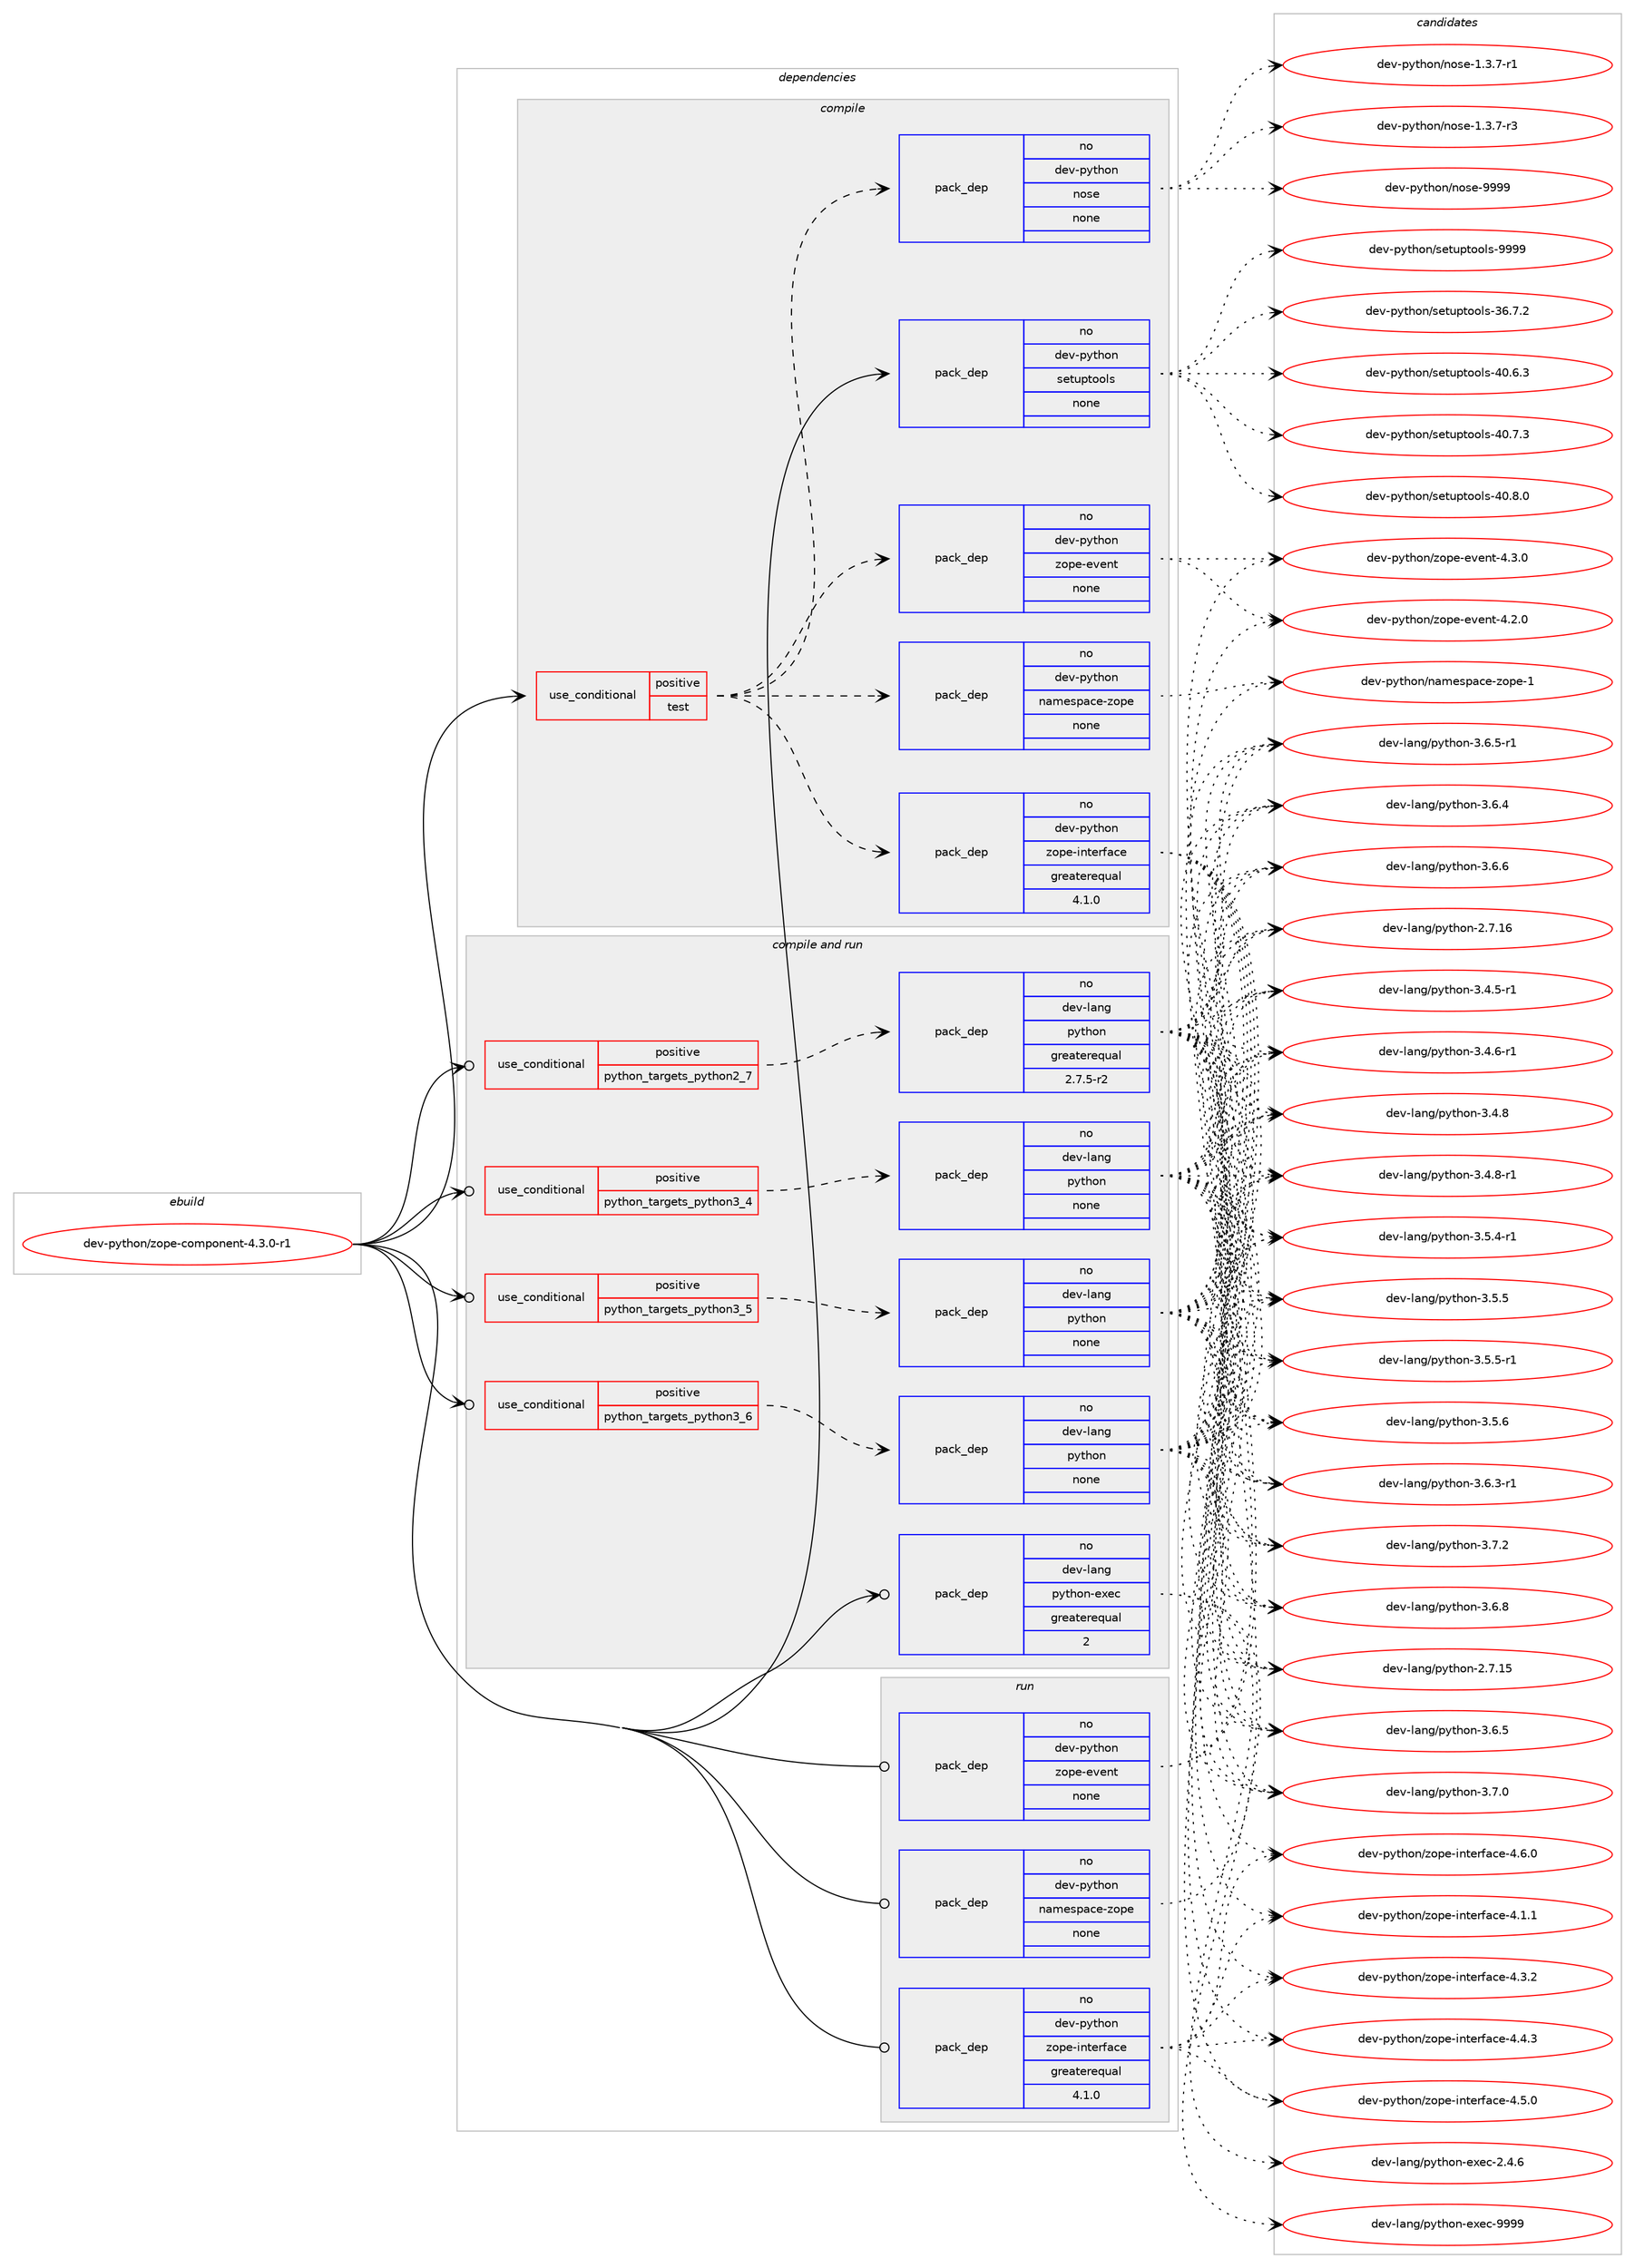 digraph prolog {

# *************
# Graph options
# *************

newrank=true;
concentrate=true;
compound=true;
graph [rankdir=LR,fontname=Helvetica,fontsize=10,ranksep=1.5];#, ranksep=2.5, nodesep=0.2];
edge  [arrowhead=vee];
node  [fontname=Helvetica,fontsize=10];

# **********
# The ebuild
# **********

subgraph cluster_leftcol {
color=gray;
rank=same;
label=<<i>ebuild</i>>;
id [label="dev-python/zope-component-4.3.0-r1", color=red, width=4, href="../dev-python/zope-component-4.3.0-r1.svg"];
}

# ****************
# The dependencies
# ****************

subgraph cluster_midcol {
color=gray;
label=<<i>dependencies</i>>;
subgraph cluster_compile {
fillcolor="#eeeeee";
style=filled;
label=<<i>compile</i>>;
subgraph cond387274 {
dependency1449253 [label=<<TABLE BORDER="0" CELLBORDER="1" CELLSPACING="0" CELLPADDING="4"><TR><TD ROWSPAN="3" CELLPADDING="10">use_conditional</TD></TR><TR><TD>positive</TD></TR><TR><TD>test</TD></TR></TABLE>>, shape=none, color=red];
subgraph pack1038606 {
dependency1449254 [label=<<TABLE BORDER="0" CELLBORDER="1" CELLSPACING="0" CELLPADDING="4" WIDTH="220"><TR><TD ROWSPAN="6" CELLPADDING="30">pack_dep</TD></TR><TR><TD WIDTH="110">no</TD></TR><TR><TD>dev-python</TD></TR><TR><TD>namespace-zope</TD></TR><TR><TD>none</TD></TR><TR><TD></TD></TR></TABLE>>, shape=none, color=blue];
}
dependency1449253:e -> dependency1449254:w [weight=20,style="dashed",arrowhead="vee"];
subgraph pack1038607 {
dependency1449255 [label=<<TABLE BORDER="0" CELLBORDER="1" CELLSPACING="0" CELLPADDING="4" WIDTH="220"><TR><TD ROWSPAN="6" CELLPADDING="30">pack_dep</TD></TR><TR><TD WIDTH="110">no</TD></TR><TR><TD>dev-python</TD></TR><TR><TD>zope-event</TD></TR><TR><TD>none</TD></TR><TR><TD></TD></TR></TABLE>>, shape=none, color=blue];
}
dependency1449253:e -> dependency1449255:w [weight=20,style="dashed",arrowhead="vee"];
subgraph pack1038608 {
dependency1449256 [label=<<TABLE BORDER="0" CELLBORDER="1" CELLSPACING="0" CELLPADDING="4" WIDTH="220"><TR><TD ROWSPAN="6" CELLPADDING="30">pack_dep</TD></TR><TR><TD WIDTH="110">no</TD></TR><TR><TD>dev-python</TD></TR><TR><TD>zope-interface</TD></TR><TR><TD>greaterequal</TD></TR><TR><TD>4.1.0</TD></TR></TABLE>>, shape=none, color=blue];
}
dependency1449253:e -> dependency1449256:w [weight=20,style="dashed",arrowhead="vee"];
subgraph pack1038609 {
dependency1449257 [label=<<TABLE BORDER="0" CELLBORDER="1" CELLSPACING="0" CELLPADDING="4" WIDTH="220"><TR><TD ROWSPAN="6" CELLPADDING="30">pack_dep</TD></TR><TR><TD WIDTH="110">no</TD></TR><TR><TD>dev-python</TD></TR><TR><TD>nose</TD></TR><TR><TD>none</TD></TR><TR><TD></TD></TR></TABLE>>, shape=none, color=blue];
}
dependency1449253:e -> dependency1449257:w [weight=20,style="dashed",arrowhead="vee"];
}
id:e -> dependency1449253:w [weight=20,style="solid",arrowhead="vee"];
subgraph pack1038610 {
dependency1449258 [label=<<TABLE BORDER="0" CELLBORDER="1" CELLSPACING="0" CELLPADDING="4" WIDTH="220"><TR><TD ROWSPAN="6" CELLPADDING="30">pack_dep</TD></TR><TR><TD WIDTH="110">no</TD></TR><TR><TD>dev-python</TD></TR><TR><TD>setuptools</TD></TR><TR><TD>none</TD></TR><TR><TD></TD></TR></TABLE>>, shape=none, color=blue];
}
id:e -> dependency1449258:w [weight=20,style="solid",arrowhead="vee"];
}
subgraph cluster_compileandrun {
fillcolor="#eeeeee";
style=filled;
label=<<i>compile and run</i>>;
subgraph cond387275 {
dependency1449259 [label=<<TABLE BORDER="0" CELLBORDER="1" CELLSPACING="0" CELLPADDING="4"><TR><TD ROWSPAN="3" CELLPADDING="10">use_conditional</TD></TR><TR><TD>positive</TD></TR><TR><TD>python_targets_python2_7</TD></TR></TABLE>>, shape=none, color=red];
subgraph pack1038611 {
dependency1449260 [label=<<TABLE BORDER="0" CELLBORDER="1" CELLSPACING="0" CELLPADDING="4" WIDTH="220"><TR><TD ROWSPAN="6" CELLPADDING="30">pack_dep</TD></TR><TR><TD WIDTH="110">no</TD></TR><TR><TD>dev-lang</TD></TR><TR><TD>python</TD></TR><TR><TD>greaterequal</TD></TR><TR><TD>2.7.5-r2</TD></TR></TABLE>>, shape=none, color=blue];
}
dependency1449259:e -> dependency1449260:w [weight=20,style="dashed",arrowhead="vee"];
}
id:e -> dependency1449259:w [weight=20,style="solid",arrowhead="odotvee"];
subgraph cond387276 {
dependency1449261 [label=<<TABLE BORDER="0" CELLBORDER="1" CELLSPACING="0" CELLPADDING="4"><TR><TD ROWSPAN="3" CELLPADDING="10">use_conditional</TD></TR><TR><TD>positive</TD></TR><TR><TD>python_targets_python3_4</TD></TR></TABLE>>, shape=none, color=red];
subgraph pack1038612 {
dependency1449262 [label=<<TABLE BORDER="0" CELLBORDER="1" CELLSPACING="0" CELLPADDING="4" WIDTH="220"><TR><TD ROWSPAN="6" CELLPADDING="30">pack_dep</TD></TR><TR><TD WIDTH="110">no</TD></TR><TR><TD>dev-lang</TD></TR><TR><TD>python</TD></TR><TR><TD>none</TD></TR><TR><TD></TD></TR></TABLE>>, shape=none, color=blue];
}
dependency1449261:e -> dependency1449262:w [weight=20,style="dashed",arrowhead="vee"];
}
id:e -> dependency1449261:w [weight=20,style="solid",arrowhead="odotvee"];
subgraph cond387277 {
dependency1449263 [label=<<TABLE BORDER="0" CELLBORDER="1" CELLSPACING="0" CELLPADDING="4"><TR><TD ROWSPAN="3" CELLPADDING="10">use_conditional</TD></TR><TR><TD>positive</TD></TR><TR><TD>python_targets_python3_5</TD></TR></TABLE>>, shape=none, color=red];
subgraph pack1038613 {
dependency1449264 [label=<<TABLE BORDER="0" CELLBORDER="1" CELLSPACING="0" CELLPADDING="4" WIDTH="220"><TR><TD ROWSPAN="6" CELLPADDING="30">pack_dep</TD></TR><TR><TD WIDTH="110">no</TD></TR><TR><TD>dev-lang</TD></TR><TR><TD>python</TD></TR><TR><TD>none</TD></TR><TR><TD></TD></TR></TABLE>>, shape=none, color=blue];
}
dependency1449263:e -> dependency1449264:w [weight=20,style="dashed",arrowhead="vee"];
}
id:e -> dependency1449263:w [weight=20,style="solid",arrowhead="odotvee"];
subgraph cond387278 {
dependency1449265 [label=<<TABLE BORDER="0" CELLBORDER="1" CELLSPACING="0" CELLPADDING="4"><TR><TD ROWSPAN="3" CELLPADDING="10">use_conditional</TD></TR><TR><TD>positive</TD></TR><TR><TD>python_targets_python3_6</TD></TR></TABLE>>, shape=none, color=red];
subgraph pack1038614 {
dependency1449266 [label=<<TABLE BORDER="0" CELLBORDER="1" CELLSPACING="0" CELLPADDING="4" WIDTH="220"><TR><TD ROWSPAN="6" CELLPADDING="30">pack_dep</TD></TR><TR><TD WIDTH="110">no</TD></TR><TR><TD>dev-lang</TD></TR><TR><TD>python</TD></TR><TR><TD>none</TD></TR><TR><TD></TD></TR></TABLE>>, shape=none, color=blue];
}
dependency1449265:e -> dependency1449266:w [weight=20,style="dashed",arrowhead="vee"];
}
id:e -> dependency1449265:w [weight=20,style="solid",arrowhead="odotvee"];
subgraph pack1038615 {
dependency1449267 [label=<<TABLE BORDER="0" CELLBORDER="1" CELLSPACING="0" CELLPADDING="4" WIDTH="220"><TR><TD ROWSPAN="6" CELLPADDING="30">pack_dep</TD></TR><TR><TD WIDTH="110">no</TD></TR><TR><TD>dev-lang</TD></TR><TR><TD>python-exec</TD></TR><TR><TD>greaterequal</TD></TR><TR><TD>2</TD></TR></TABLE>>, shape=none, color=blue];
}
id:e -> dependency1449267:w [weight=20,style="solid",arrowhead="odotvee"];
}
subgraph cluster_run {
fillcolor="#eeeeee";
style=filled;
label=<<i>run</i>>;
subgraph pack1038616 {
dependency1449268 [label=<<TABLE BORDER="0" CELLBORDER="1" CELLSPACING="0" CELLPADDING="4" WIDTH="220"><TR><TD ROWSPAN="6" CELLPADDING="30">pack_dep</TD></TR><TR><TD WIDTH="110">no</TD></TR><TR><TD>dev-python</TD></TR><TR><TD>namespace-zope</TD></TR><TR><TD>none</TD></TR><TR><TD></TD></TR></TABLE>>, shape=none, color=blue];
}
id:e -> dependency1449268:w [weight=20,style="solid",arrowhead="odot"];
subgraph pack1038617 {
dependency1449269 [label=<<TABLE BORDER="0" CELLBORDER="1" CELLSPACING="0" CELLPADDING="4" WIDTH="220"><TR><TD ROWSPAN="6" CELLPADDING="30">pack_dep</TD></TR><TR><TD WIDTH="110">no</TD></TR><TR><TD>dev-python</TD></TR><TR><TD>zope-event</TD></TR><TR><TD>none</TD></TR><TR><TD></TD></TR></TABLE>>, shape=none, color=blue];
}
id:e -> dependency1449269:w [weight=20,style="solid",arrowhead="odot"];
subgraph pack1038618 {
dependency1449270 [label=<<TABLE BORDER="0" CELLBORDER="1" CELLSPACING="0" CELLPADDING="4" WIDTH="220"><TR><TD ROWSPAN="6" CELLPADDING="30">pack_dep</TD></TR><TR><TD WIDTH="110">no</TD></TR><TR><TD>dev-python</TD></TR><TR><TD>zope-interface</TD></TR><TR><TD>greaterequal</TD></TR><TR><TD>4.1.0</TD></TR></TABLE>>, shape=none, color=blue];
}
id:e -> dependency1449270:w [weight=20,style="solid",arrowhead="odot"];
}
}

# **************
# The candidates
# **************

subgraph cluster_choices {
rank=same;
color=gray;
label=<<i>candidates</i>>;

subgraph choice1038606 {
color=black;
nodesep=1;
choice1001011184511212111610411111047110971091011151129799101451221111121014549 [label="dev-python/namespace-zope-1", color=red, width=4,href="../dev-python/namespace-zope-1.svg"];
dependency1449254:e -> choice1001011184511212111610411111047110971091011151129799101451221111121014549:w [style=dotted,weight="100"];
}
subgraph choice1038607 {
color=black;
nodesep=1;
choice100101118451121211161041111104712211111210145101118101110116455246504648 [label="dev-python/zope-event-4.2.0", color=red, width=4,href="../dev-python/zope-event-4.2.0.svg"];
choice100101118451121211161041111104712211111210145101118101110116455246514648 [label="dev-python/zope-event-4.3.0", color=red, width=4,href="../dev-python/zope-event-4.3.0.svg"];
dependency1449255:e -> choice100101118451121211161041111104712211111210145101118101110116455246504648:w [style=dotted,weight="100"];
dependency1449255:e -> choice100101118451121211161041111104712211111210145101118101110116455246514648:w [style=dotted,weight="100"];
}
subgraph choice1038608 {
color=black;
nodesep=1;
choice1001011184511212111610411111047122111112101451051101161011141029799101455246494649 [label="dev-python/zope-interface-4.1.1", color=red, width=4,href="../dev-python/zope-interface-4.1.1.svg"];
choice1001011184511212111610411111047122111112101451051101161011141029799101455246514650 [label="dev-python/zope-interface-4.3.2", color=red, width=4,href="../dev-python/zope-interface-4.3.2.svg"];
choice1001011184511212111610411111047122111112101451051101161011141029799101455246524651 [label="dev-python/zope-interface-4.4.3", color=red, width=4,href="../dev-python/zope-interface-4.4.3.svg"];
choice1001011184511212111610411111047122111112101451051101161011141029799101455246534648 [label="dev-python/zope-interface-4.5.0", color=red, width=4,href="../dev-python/zope-interface-4.5.0.svg"];
choice1001011184511212111610411111047122111112101451051101161011141029799101455246544648 [label="dev-python/zope-interface-4.6.0", color=red, width=4,href="../dev-python/zope-interface-4.6.0.svg"];
dependency1449256:e -> choice1001011184511212111610411111047122111112101451051101161011141029799101455246494649:w [style=dotted,weight="100"];
dependency1449256:e -> choice1001011184511212111610411111047122111112101451051101161011141029799101455246514650:w [style=dotted,weight="100"];
dependency1449256:e -> choice1001011184511212111610411111047122111112101451051101161011141029799101455246524651:w [style=dotted,weight="100"];
dependency1449256:e -> choice1001011184511212111610411111047122111112101451051101161011141029799101455246534648:w [style=dotted,weight="100"];
dependency1449256:e -> choice1001011184511212111610411111047122111112101451051101161011141029799101455246544648:w [style=dotted,weight="100"];
}
subgraph choice1038609 {
color=black;
nodesep=1;
choice10010111845112121116104111110471101111151014549465146554511449 [label="dev-python/nose-1.3.7-r1", color=red, width=4,href="../dev-python/nose-1.3.7-r1.svg"];
choice10010111845112121116104111110471101111151014549465146554511451 [label="dev-python/nose-1.3.7-r3", color=red, width=4,href="../dev-python/nose-1.3.7-r3.svg"];
choice10010111845112121116104111110471101111151014557575757 [label="dev-python/nose-9999", color=red, width=4,href="../dev-python/nose-9999.svg"];
dependency1449257:e -> choice10010111845112121116104111110471101111151014549465146554511449:w [style=dotted,weight="100"];
dependency1449257:e -> choice10010111845112121116104111110471101111151014549465146554511451:w [style=dotted,weight="100"];
dependency1449257:e -> choice10010111845112121116104111110471101111151014557575757:w [style=dotted,weight="100"];
}
subgraph choice1038610 {
color=black;
nodesep=1;
choice100101118451121211161041111104711510111611711211611111110811545515446554650 [label="dev-python/setuptools-36.7.2", color=red, width=4,href="../dev-python/setuptools-36.7.2.svg"];
choice100101118451121211161041111104711510111611711211611111110811545524846544651 [label="dev-python/setuptools-40.6.3", color=red, width=4,href="../dev-python/setuptools-40.6.3.svg"];
choice100101118451121211161041111104711510111611711211611111110811545524846554651 [label="dev-python/setuptools-40.7.3", color=red, width=4,href="../dev-python/setuptools-40.7.3.svg"];
choice100101118451121211161041111104711510111611711211611111110811545524846564648 [label="dev-python/setuptools-40.8.0", color=red, width=4,href="../dev-python/setuptools-40.8.0.svg"];
choice10010111845112121116104111110471151011161171121161111111081154557575757 [label="dev-python/setuptools-9999", color=red, width=4,href="../dev-python/setuptools-9999.svg"];
dependency1449258:e -> choice100101118451121211161041111104711510111611711211611111110811545515446554650:w [style=dotted,weight="100"];
dependency1449258:e -> choice100101118451121211161041111104711510111611711211611111110811545524846544651:w [style=dotted,weight="100"];
dependency1449258:e -> choice100101118451121211161041111104711510111611711211611111110811545524846554651:w [style=dotted,weight="100"];
dependency1449258:e -> choice100101118451121211161041111104711510111611711211611111110811545524846564648:w [style=dotted,weight="100"];
dependency1449258:e -> choice10010111845112121116104111110471151011161171121161111111081154557575757:w [style=dotted,weight="100"];
}
subgraph choice1038611 {
color=black;
nodesep=1;
choice10010111845108971101034711212111610411111045504655464953 [label="dev-lang/python-2.7.15", color=red, width=4,href="../dev-lang/python-2.7.15.svg"];
choice10010111845108971101034711212111610411111045504655464954 [label="dev-lang/python-2.7.16", color=red, width=4,href="../dev-lang/python-2.7.16.svg"];
choice1001011184510897110103471121211161041111104551465246534511449 [label="dev-lang/python-3.4.5-r1", color=red, width=4,href="../dev-lang/python-3.4.5-r1.svg"];
choice1001011184510897110103471121211161041111104551465246544511449 [label="dev-lang/python-3.4.6-r1", color=red, width=4,href="../dev-lang/python-3.4.6-r1.svg"];
choice100101118451089711010347112121116104111110455146524656 [label="dev-lang/python-3.4.8", color=red, width=4,href="../dev-lang/python-3.4.8.svg"];
choice1001011184510897110103471121211161041111104551465246564511449 [label="dev-lang/python-3.4.8-r1", color=red, width=4,href="../dev-lang/python-3.4.8-r1.svg"];
choice1001011184510897110103471121211161041111104551465346524511449 [label="dev-lang/python-3.5.4-r1", color=red, width=4,href="../dev-lang/python-3.5.4-r1.svg"];
choice100101118451089711010347112121116104111110455146534653 [label="dev-lang/python-3.5.5", color=red, width=4,href="../dev-lang/python-3.5.5.svg"];
choice1001011184510897110103471121211161041111104551465346534511449 [label="dev-lang/python-3.5.5-r1", color=red, width=4,href="../dev-lang/python-3.5.5-r1.svg"];
choice100101118451089711010347112121116104111110455146534654 [label="dev-lang/python-3.5.6", color=red, width=4,href="../dev-lang/python-3.5.6.svg"];
choice1001011184510897110103471121211161041111104551465446514511449 [label="dev-lang/python-3.6.3-r1", color=red, width=4,href="../dev-lang/python-3.6.3-r1.svg"];
choice100101118451089711010347112121116104111110455146544652 [label="dev-lang/python-3.6.4", color=red, width=4,href="../dev-lang/python-3.6.4.svg"];
choice100101118451089711010347112121116104111110455146544653 [label="dev-lang/python-3.6.5", color=red, width=4,href="../dev-lang/python-3.6.5.svg"];
choice1001011184510897110103471121211161041111104551465446534511449 [label="dev-lang/python-3.6.5-r1", color=red, width=4,href="../dev-lang/python-3.6.5-r1.svg"];
choice100101118451089711010347112121116104111110455146544654 [label="dev-lang/python-3.6.6", color=red, width=4,href="../dev-lang/python-3.6.6.svg"];
choice100101118451089711010347112121116104111110455146544656 [label="dev-lang/python-3.6.8", color=red, width=4,href="../dev-lang/python-3.6.8.svg"];
choice100101118451089711010347112121116104111110455146554648 [label="dev-lang/python-3.7.0", color=red, width=4,href="../dev-lang/python-3.7.0.svg"];
choice100101118451089711010347112121116104111110455146554650 [label="dev-lang/python-3.7.2", color=red, width=4,href="../dev-lang/python-3.7.2.svg"];
dependency1449260:e -> choice10010111845108971101034711212111610411111045504655464953:w [style=dotted,weight="100"];
dependency1449260:e -> choice10010111845108971101034711212111610411111045504655464954:w [style=dotted,weight="100"];
dependency1449260:e -> choice1001011184510897110103471121211161041111104551465246534511449:w [style=dotted,weight="100"];
dependency1449260:e -> choice1001011184510897110103471121211161041111104551465246544511449:w [style=dotted,weight="100"];
dependency1449260:e -> choice100101118451089711010347112121116104111110455146524656:w [style=dotted,weight="100"];
dependency1449260:e -> choice1001011184510897110103471121211161041111104551465246564511449:w [style=dotted,weight="100"];
dependency1449260:e -> choice1001011184510897110103471121211161041111104551465346524511449:w [style=dotted,weight="100"];
dependency1449260:e -> choice100101118451089711010347112121116104111110455146534653:w [style=dotted,weight="100"];
dependency1449260:e -> choice1001011184510897110103471121211161041111104551465346534511449:w [style=dotted,weight="100"];
dependency1449260:e -> choice100101118451089711010347112121116104111110455146534654:w [style=dotted,weight="100"];
dependency1449260:e -> choice1001011184510897110103471121211161041111104551465446514511449:w [style=dotted,weight="100"];
dependency1449260:e -> choice100101118451089711010347112121116104111110455146544652:w [style=dotted,weight="100"];
dependency1449260:e -> choice100101118451089711010347112121116104111110455146544653:w [style=dotted,weight="100"];
dependency1449260:e -> choice1001011184510897110103471121211161041111104551465446534511449:w [style=dotted,weight="100"];
dependency1449260:e -> choice100101118451089711010347112121116104111110455146544654:w [style=dotted,weight="100"];
dependency1449260:e -> choice100101118451089711010347112121116104111110455146544656:w [style=dotted,weight="100"];
dependency1449260:e -> choice100101118451089711010347112121116104111110455146554648:w [style=dotted,weight="100"];
dependency1449260:e -> choice100101118451089711010347112121116104111110455146554650:w [style=dotted,weight="100"];
}
subgraph choice1038612 {
color=black;
nodesep=1;
choice10010111845108971101034711212111610411111045504655464953 [label="dev-lang/python-2.7.15", color=red, width=4,href="../dev-lang/python-2.7.15.svg"];
choice10010111845108971101034711212111610411111045504655464954 [label="dev-lang/python-2.7.16", color=red, width=4,href="../dev-lang/python-2.7.16.svg"];
choice1001011184510897110103471121211161041111104551465246534511449 [label="dev-lang/python-3.4.5-r1", color=red, width=4,href="../dev-lang/python-3.4.5-r1.svg"];
choice1001011184510897110103471121211161041111104551465246544511449 [label="dev-lang/python-3.4.6-r1", color=red, width=4,href="../dev-lang/python-3.4.6-r1.svg"];
choice100101118451089711010347112121116104111110455146524656 [label="dev-lang/python-3.4.8", color=red, width=4,href="../dev-lang/python-3.4.8.svg"];
choice1001011184510897110103471121211161041111104551465246564511449 [label="dev-lang/python-3.4.8-r1", color=red, width=4,href="../dev-lang/python-3.4.8-r1.svg"];
choice1001011184510897110103471121211161041111104551465346524511449 [label="dev-lang/python-3.5.4-r1", color=red, width=4,href="../dev-lang/python-3.5.4-r1.svg"];
choice100101118451089711010347112121116104111110455146534653 [label="dev-lang/python-3.5.5", color=red, width=4,href="../dev-lang/python-3.5.5.svg"];
choice1001011184510897110103471121211161041111104551465346534511449 [label="dev-lang/python-3.5.5-r1", color=red, width=4,href="../dev-lang/python-3.5.5-r1.svg"];
choice100101118451089711010347112121116104111110455146534654 [label="dev-lang/python-3.5.6", color=red, width=4,href="../dev-lang/python-3.5.6.svg"];
choice1001011184510897110103471121211161041111104551465446514511449 [label="dev-lang/python-3.6.3-r1", color=red, width=4,href="../dev-lang/python-3.6.3-r1.svg"];
choice100101118451089711010347112121116104111110455146544652 [label="dev-lang/python-3.6.4", color=red, width=4,href="../dev-lang/python-3.6.4.svg"];
choice100101118451089711010347112121116104111110455146544653 [label="dev-lang/python-3.6.5", color=red, width=4,href="../dev-lang/python-3.6.5.svg"];
choice1001011184510897110103471121211161041111104551465446534511449 [label="dev-lang/python-3.6.5-r1", color=red, width=4,href="../dev-lang/python-3.6.5-r1.svg"];
choice100101118451089711010347112121116104111110455146544654 [label="dev-lang/python-3.6.6", color=red, width=4,href="../dev-lang/python-3.6.6.svg"];
choice100101118451089711010347112121116104111110455146544656 [label="dev-lang/python-3.6.8", color=red, width=4,href="../dev-lang/python-3.6.8.svg"];
choice100101118451089711010347112121116104111110455146554648 [label="dev-lang/python-3.7.0", color=red, width=4,href="../dev-lang/python-3.7.0.svg"];
choice100101118451089711010347112121116104111110455146554650 [label="dev-lang/python-3.7.2", color=red, width=4,href="../dev-lang/python-3.7.2.svg"];
dependency1449262:e -> choice10010111845108971101034711212111610411111045504655464953:w [style=dotted,weight="100"];
dependency1449262:e -> choice10010111845108971101034711212111610411111045504655464954:w [style=dotted,weight="100"];
dependency1449262:e -> choice1001011184510897110103471121211161041111104551465246534511449:w [style=dotted,weight="100"];
dependency1449262:e -> choice1001011184510897110103471121211161041111104551465246544511449:w [style=dotted,weight="100"];
dependency1449262:e -> choice100101118451089711010347112121116104111110455146524656:w [style=dotted,weight="100"];
dependency1449262:e -> choice1001011184510897110103471121211161041111104551465246564511449:w [style=dotted,weight="100"];
dependency1449262:e -> choice1001011184510897110103471121211161041111104551465346524511449:w [style=dotted,weight="100"];
dependency1449262:e -> choice100101118451089711010347112121116104111110455146534653:w [style=dotted,weight="100"];
dependency1449262:e -> choice1001011184510897110103471121211161041111104551465346534511449:w [style=dotted,weight="100"];
dependency1449262:e -> choice100101118451089711010347112121116104111110455146534654:w [style=dotted,weight="100"];
dependency1449262:e -> choice1001011184510897110103471121211161041111104551465446514511449:w [style=dotted,weight="100"];
dependency1449262:e -> choice100101118451089711010347112121116104111110455146544652:w [style=dotted,weight="100"];
dependency1449262:e -> choice100101118451089711010347112121116104111110455146544653:w [style=dotted,weight="100"];
dependency1449262:e -> choice1001011184510897110103471121211161041111104551465446534511449:w [style=dotted,weight="100"];
dependency1449262:e -> choice100101118451089711010347112121116104111110455146544654:w [style=dotted,weight="100"];
dependency1449262:e -> choice100101118451089711010347112121116104111110455146544656:w [style=dotted,weight="100"];
dependency1449262:e -> choice100101118451089711010347112121116104111110455146554648:w [style=dotted,weight="100"];
dependency1449262:e -> choice100101118451089711010347112121116104111110455146554650:w [style=dotted,weight="100"];
}
subgraph choice1038613 {
color=black;
nodesep=1;
choice10010111845108971101034711212111610411111045504655464953 [label="dev-lang/python-2.7.15", color=red, width=4,href="../dev-lang/python-2.7.15.svg"];
choice10010111845108971101034711212111610411111045504655464954 [label="dev-lang/python-2.7.16", color=red, width=4,href="../dev-lang/python-2.7.16.svg"];
choice1001011184510897110103471121211161041111104551465246534511449 [label="dev-lang/python-3.4.5-r1", color=red, width=4,href="../dev-lang/python-3.4.5-r1.svg"];
choice1001011184510897110103471121211161041111104551465246544511449 [label="dev-lang/python-3.4.6-r1", color=red, width=4,href="../dev-lang/python-3.4.6-r1.svg"];
choice100101118451089711010347112121116104111110455146524656 [label="dev-lang/python-3.4.8", color=red, width=4,href="../dev-lang/python-3.4.8.svg"];
choice1001011184510897110103471121211161041111104551465246564511449 [label="dev-lang/python-3.4.8-r1", color=red, width=4,href="../dev-lang/python-3.4.8-r1.svg"];
choice1001011184510897110103471121211161041111104551465346524511449 [label="dev-lang/python-3.5.4-r1", color=red, width=4,href="../dev-lang/python-3.5.4-r1.svg"];
choice100101118451089711010347112121116104111110455146534653 [label="dev-lang/python-3.5.5", color=red, width=4,href="../dev-lang/python-3.5.5.svg"];
choice1001011184510897110103471121211161041111104551465346534511449 [label="dev-lang/python-3.5.5-r1", color=red, width=4,href="../dev-lang/python-3.5.5-r1.svg"];
choice100101118451089711010347112121116104111110455146534654 [label="dev-lang/python-3.5.6", color=red, width=4,href="../dev-lang/python-3.5.6.svg"];
choice1001011184510897110103471121211161041111104551465446514511449 [label="dev-lang/python-3.6.3-r1", color=red, width=4,href="../dev-lang/python-3.6.3-r1.svg"];
choice100101118451089711010347112121116104111110455146544652 [label="dev-lang/python-3.6.4", color=red, width=4,href="../dev-lang/python-3.6.4.svg"];
choice100101118451089711010347112121116104111110455146544653 [label="dev-lang/python-3.6.5", color=red, width=4,href="../dev-lang/python-3.6.5.svg"];
choice1001011184510897110103471121211161041111104551465446534511449 [label="dev-lang/python-3.6.5-r1", color=red, width=4,href="../dev-lang/python-3.6.5-r1.svg"];
choice100101118451089711010347112121116104111110455146544654 [label="dev-lang/python-3.6.6", color=red, width=4,href="../dev-lang/python-3.6.6.svg"];
choice100101118451089711010347112121116104111110455146544656 [label="dev-lang/python-3.6.8", color=red, width=4,href="../dev-lang/python-3.6.8.svg"];
choice100101118451089711010347112121116104111110455146554648 [label="dev-lang/python-3.7.0", color=red, width=4,href="../dev-lang/python-3.7.0.svg"];
choice100101118451089711010347112121116104111110455146554650 [label="dev-lang/python-3.7.2", color=red, width=4,href="../dev-lang/python-3.7.2.svg"];
dependency1449264:e -> choice10010111845108971101034711212111610411111045504655464953:w [style=dotted,weight="100"];
dependency1449264:e -> choice10010111845108971101034711212111610411111045504655464954:w [style=dotted,weight="100"];
dependency1449264:e -> choice1001011184510897110103471121211161041111104551465246534511449:w [style=dotted,weight="100"];
dependency1449264:e -> choice1001011184510897110103471121211161041111104551465246544511449:w [style=dotted,weight="100"];
dependency1449264:e -> choice100101118451089711010347112121116104111110455146524656:w [style=dotted,weight="100"];
dependency1449264:e -> choice1001011184510897110103471121211161041111104551465246564511449:w [style=dotted,weight="100"];
dependency1449264:e -> choice1001011184510897110103471121211161041111104551465346524511449:w [style=dotted,weight="100"];
dependency1449264:e -> choice100101118451089711010347112121116104111110455146534653:w [style=dotted,weight="100"];
dependency1449264:e -> choice1001011184510897110103471121211161041111104551465346534511449:w [style=dotted,weight="100"];
dependency1449264:e -> choice100101118451089711010347112121116104111110455146534654:w [style=dotted,weight="100"];
dependency1449264:e -> choice1001011184510897110103471121211161041111104551465446514511449:w [style=dotted,weight="100"];
dependency1449264:e -> choice100101118451089711010347112121116104111110455146544652:w [style=dotted,weight="100"];
dependency1449264:e -> choice100101118451089711010347112121116104111110455146544653:w [style=dotted,weight="100"];
dependency1449264:e -> choice1001011184510897110103471121211161041111104551465446534511449:w [style=dotted,weight="100"];
dependency1449264:e -> choice100101118451089711010347112121116104111110455146544654:w [style=dotted,weight="100"];
dependency1449264:e -> choice100101118451089711010347112121116104111110455146544656:w [style=dotted,weight="100"];
dependency1449264:e -> choice100101118451089711010347112121116104111110455146554648:w [style=dotted,weight="100"];
dependency1449264:e -> choice100101118451089711010347112121116104111110455146554650:w [style=dotted,weight="100"];
}
subgraph choice1038614 {
color=black;
nodesep=1;
choice10010111845108971101034711212111610411111045504655464953 [label="dev-lang/python-2.7.15", color=red, width=4,href="../dev-lang/python-2.7.15.svg"];
choice10010111845108971101034711212111610411111045504655464954 [label="dev-lang/python-2.7.16", color=red, width=4,href="../dev-lang/python-2.7.16.svg"];
choice1001011184510897110103471121211161041111104551465246534511449 [label="dev-lang/python-3.4.5-r1", color=red, width=4,href="../dev-lang/python-3.4.5-r1.svg"];
choice1001011184510897110103471121211161041111104551465246544511449 [label="dev-lang/python-3.4.6-r1", color=red, width=4,href="../dev-lang/python-3.4.6-r1.svg"];
choice100101118451089711010347112121116104111110455146524656 [label="dev-lang/python-3.4.8", color=red, width=4,href="../dev-lang/python-3.4.8.svg"];
choice1001011184510897110103471121211161041111104551465246564511449 [label="dev-lang/python-3.4.8-r1", color=red, width=4,href="../dev-lang/python-3.4.8-r1.svg"];
choice1001011184510897110103471121211161041111104551465346524511449 [label="dev-lang/python-3.5.4-r1", color=red, width=4,href="../dev-lang/python-3.5.4-r1.svg"];
choice100101118451089711010347112121116104111110455146534653 [label="dev-lang/python-3.5.5", color=red, width=4,href="../dev-lang/python-3.5.5.svg"];
choice1001011184510897110103471121211161041111104551465346534511449 [label="dev-lang/python-3.5.5-r1", color=red, width=4,href="../dev-lang/python-3.5.5-r1.svg"];
choice100101118451089711010347112121116104111110455146534654 [label="dev-lang/python-3.5.6", color=red, width=4,href="../dev-lang/python-3.5.6.svg"];
choice1001011184510897110103471121211161041111104551465446514511449 [label="dev-lang/python-3.6.3-r1", color=red, width=4,href="../dev-lang/python-3.6.3-r1.svg"];
choice100101118451089711010347112121116104111110455146544652 [label="dev-lang/python-3.6.4", color=red, width=4,href="../dev-lang/python-3.6.4.svg"];
choice100101118451089711010347112121116104111110455146544653 [label="dev-lang/python-3.6.5", color=red, width=4,href="../dev-lang/python-3.6.5.svg"];
choice1001011184510897110103471121211161041111104551465446534511449 [label="dev-lang/python-3.6.5-r1", color=red, width=4,href="../dev-lang/python-3.6.5-r1.svg"];
choice100101118451089711010347112121116104111110455146544654 [label="dev-lang/python-3.6.6", color=red, width=4,href="../dev-lang/python-3.6.6.svg"];
choice100101118451089711010347112121116104111110455146544656 [label="dev-lang/python-3.6.8", color=red, width=4,href="../dev-lang/python-3.6.8.svg"];
choice100101118451089711010347112121116104111110455146554648 [label="dev-lang/python-3.7.0", color=red, width=4,href="../dev-lang/python-3.7.0.svg"];
choice100101118451089711010347112121116104111110455146554650 [label="dev-lang/python-3.7.2", color=red, width=4,href="../dev-lang/python-3.7.2.svg"];
dependency1449266:e -> choice10010111845108971101034711212111610411111045504655464953:w [style=dotted,weight="100"];
dependency1449266:e -> choice10010111845108971101034711212111610411111045504655464954:w [style=dotted,weight="100"];
dependency1449266:e -> choice1001011184510897110103471121211161041111104551465246534511449:w [style=dotted,weight="100"];
dependency1449266:e -> choice1001011184510897110103471121211161041111104551465246544511449:w [style=dotted,weight="100"];
dependency1449266:e -> choice100101118451089711010347112121116104111110455146524656:w [style=dotted,weight="100"];
dependency1449266:e -> choice1001011184510897110103471121211161041111104551465246564511449:w [style=dotted,weight="100"];
dependency1449266:e -> choice1001011184510897110103471121211161041111104551465346524511449:w [style=dotted,weight="100"];
dependency1449266:e -> choice100101118451089711010347112121116104111110455146534653:w [style=dotted,weight="100"];
dependency1449266:e -> choice1001011184510897110103471121211161041111104551465346534511449:w [style=dotted,weight="100"];
dependency1449266:e -> choice100101118451089711010347112121116104111110455146534654:w [style=dotted,weight="100"];
dependency1449266:e -> choice1001011184510897110103471121211161041111104551465446514511449:w [style=dotted,weight="100"];
dependency1449266:e -> choice100101118451089711010347112121116104111110455146544652:w [style=dotted,weight="100"];
dependency1449266:e -> choice100101118451089711010347112121116104111110455146544653:w [style=dotted,weight="100"];
dependency1449266:e -> choice1001011184510897110103471121211161041111104551465446534511449:w [style=dotted,weight="100"];
dependency1449266:e -> choice100101118451089711010347112121116104111110455146544654:w [style=dotted,weight="100"];
dependency1449266:e -> choice100101118451089711010347112121116104111110455146544656:w [style=dotted,weight="100"];
dependency1449266:e -> choice100101118451089711010347112121116104111110455146554648:w [style=dotted,weight="100"];
dependency1449266:e -> choice100101118451089711010347112121116104111110455146554650:w [style=dotted,weight="100"];
}
subgraph choice1038615 {
color=black;
nodesep=1;
choice1001011184510897110103471121211161041111104510112010199455046524654 [label="dev-lang/python-exec-2.4.6", color=red, width=4,href="../dev-lang/python-exec-2.4.6.svg"];
choice10010111845108971101034711212111610411111045101120101994557575757 [label="dev-lang/python-exec-9999", color=red, width=4,href="../dev-lang/python-exec-9999.svg"];
dependency1449267:e -> choice1001011184510897110103471121211161041111104510112010199455046524654:w [style=dotted,weight="100"];
dependency1449267:e -> choice10010111845108971101034711212111610411111045101120101994557575757:w [style=dotted,weight="100"];
}
subgraph choice1038616 {
color=black;
nodesep=1;
choice1001011184511212111610411111047110971091011151129799101451221111121014549 [label="dev-python/namespace-zope-1", color=red, width=4,href="../dev-python/namespace-zope-1.svg"];
dependency1449268:e -> choice1001011184511212111610411111047110971091011151129799101451221111121014549:w [style=dotted,weight="100"];
}
subgraph choice1038617 {
color=black;
nodesep=1;
choice100101118451121211161041111104712211111210145101118101110116455246504648 [label="dev-python/zope-event-4.2.0", color=red, width=4,href="../dev-python/zope-event-4.2.0.svg"];
choice100101118451121211161041111104712211111210145101118101110116455246514648 [label="dev-python/zope-event-4.3.0", color=red, width=4,href="../dev-python/zope-event-4.3.0.svg"];
dependency1449269:e -> choice100101118451121211161041111104712211111210145101118101110116455246504648:w [style=dotted,weight="100"];
dependency1449269:e -> choice100101118451121211161041111104712211111210145101118101110116455246514648:w [style=dotted,weight="100"];
}
subgraph choice1038618 {
color=black;
nodesep=1;
choice1001011184511212111610411111047122111112101451051101161011141029799101455246494649 [label="dev-python/zope-interface-4.1.1", color=red, width=4,href="../dev-python/zope-interface-4.1.1.svg"];
choice1001011184511212111610411111047122111112101451051101161011141029799101455246514650 [label="dev-python/zope-interface-4.3.2", color=red, width=4,href="../dev-python/zope-interface-4.3.2.svg"];
choice1001011184511212111610411111047122111112101451051101161011141029799101455246524651 [label="dev-python/zope-interface-4.4.3", color=red, width=4,href="../dev-python/zope-interface-4.4.3.svg"];
choice1001011184511212111610411111047122111112101451051101161011141029799101455246534648 [label="dev-python/zope-interface-4.5.0", color=red, width=4,href="../dev-python/zope-interface-4.5.0.svg"];
choice1001011184511212111610411111047122111112101451051101161011141029799101455246544648 [label="dev-python/zope-interface-4.6.0", color=red, width=4,href="../dev-python/zope-interface-4.6.0.svg"];
dependency1449270:e -> choice1001011184511212111610411111047122111112101451051101161011141029799101455246494649:w [style=dotted,weight="100"];
dependency1449270:e -> choice1001011184511212111610411111047122111112101451051101161011141029799101455246514650:w [style=dotted,weight="100"];
dependency1449270:e -> choice1001011184511212111610411111047122111112101451051101161011141029799101455246524651:w [style=dotted,weight="100"];
dependency1449270:e -> choice1001011184511212111610411111047122111112101451051101161011141029799101455246534648:w [style=dotted,weight="100"];
dependency1449270:e -> choice1001011184511212111610411111047122111112101451051101161011141029799101455246544648:w [style=dotted,weight="100"];
}
}

}
